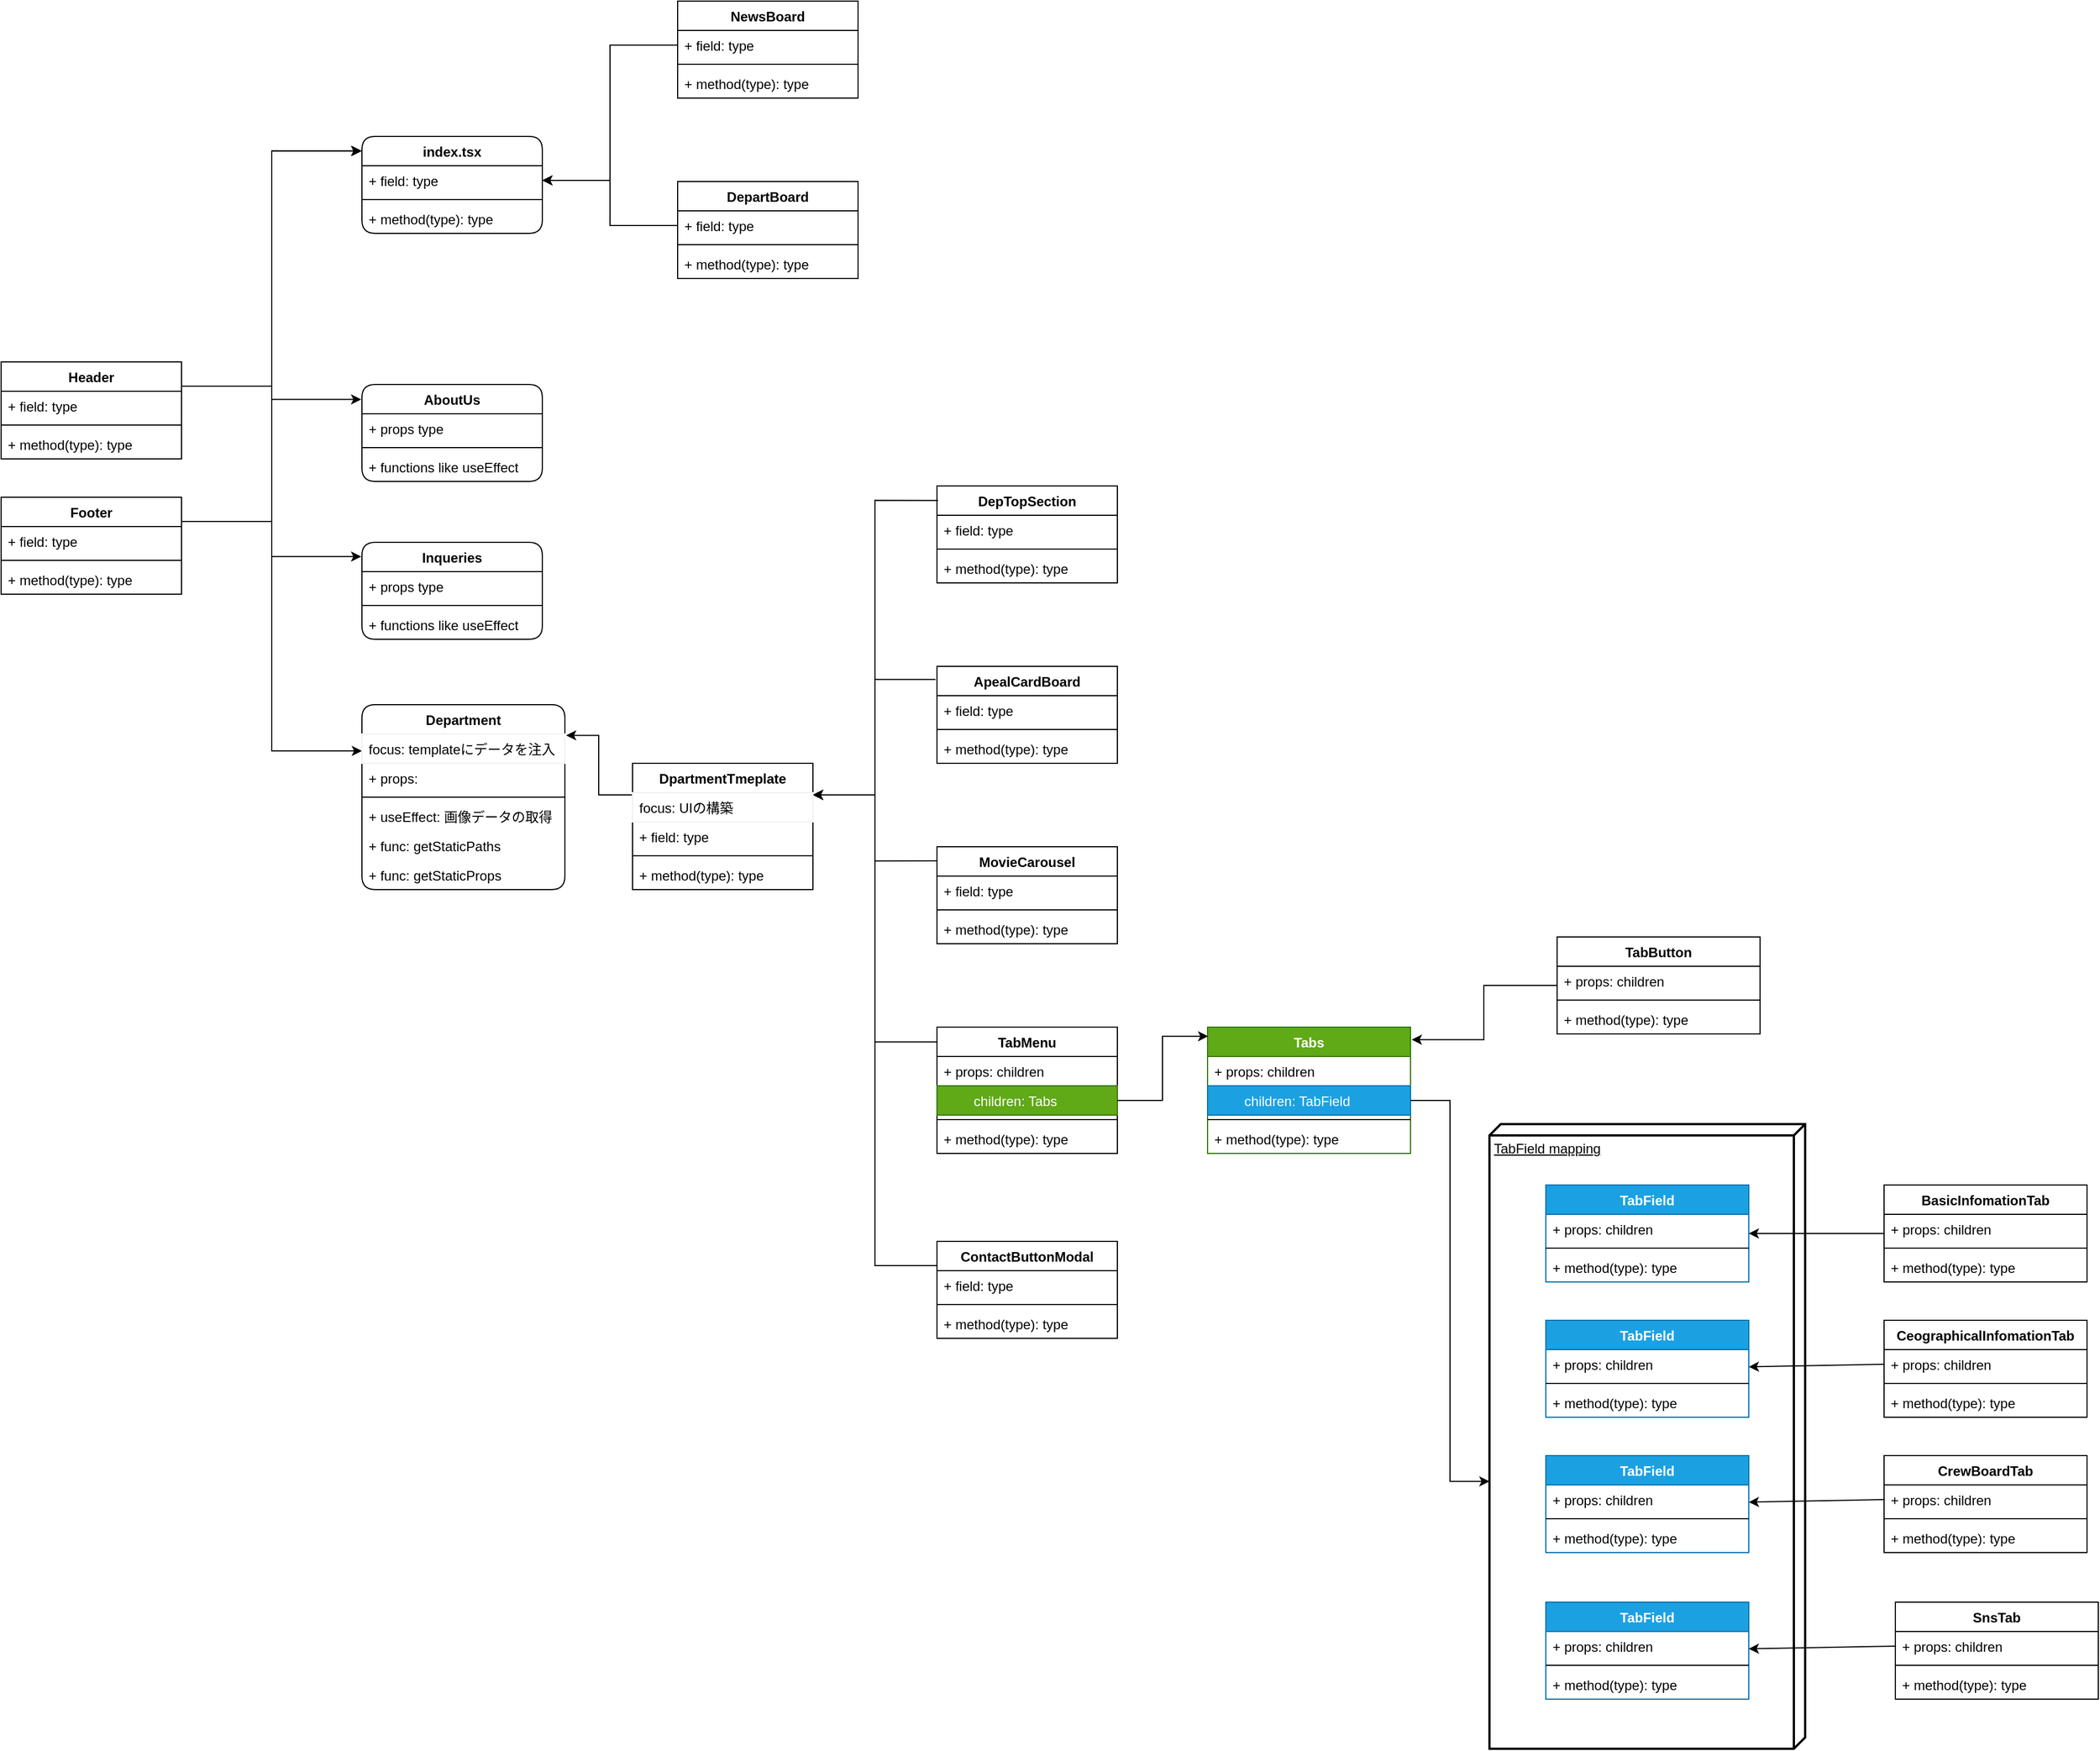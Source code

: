<mxfile>
    <diagram id="Zs4Of8AhpiKESvMm0YUD" name="Page-1">
        <mxGraphModel dx="1311" dy="409" grid="1" gridSize="10" guides="1" tooltips="1" connect="1" arrows="1" fold="1" page="1" pageScale="1" pageWidth="827" pageHeight="1169" math="0" shadow="0">
            <root>
                <mxCell id="0"/>
                <mxCell id="1" parent="0"/>
                <mxCell id="189" value="TabField mapping&lt;br&gt;" style="verticalAlign=top;align=left;spacingTop=8;spacingLeft=2;spacingRight=12;shape=cube;size=10;direction=south;fontStyle=4;html=1;rounded=0;shadow=0;sketch=0;strokeWidth=2;" parent="1" vertex="1">
                    <mxGeometry x="1080" y="1036" width="280" height="554" as="geometry"/>
                </mxCell>
                <mxCell id="5" value="index.tsx" style="swimlane;fontStyle=1;align=center;verticalAlign=top;childLayout=stackLayout;horizontal=1;startSize=26;horizontalStack=0;resizeParent=1;resizeParentMax=0;resizeLast=0;collapsible=1;marginBottom=0;swimlaneFillColor=none;sketch=0;glass=0;rounded=1;shadow=0;labelBackgroundColor=none;labelBorderColor=none;" parent="1" vertex="1">
                    <mxGeometry x="80" y="160" width="160" height="86" as="geometry"/>
                </mxCell>
                <mxCell id="6" value="+ field: type" style="text;strokeColor=none;fillColor=none;align=left;verticalAlign=top;spacingLeft=4;spacingRight=4;overflow=hidden;rotatable=0;points=[[0,0.5],[1,0.5]];portConstraint=eastwest;" parent="5" vertex="1">
                    <mxGeometry y="26" width="160" height="26" as="geometry"/>
                </mxCell>
                <mxCell id="7" value="" style="line;strokeWidth=1;fillColor=none;align=left;verticalAlign=middle;spacingTop=-1;spacingLeft=3;spacingRight=3;rotatable=0;labelPosition=right;points=[];portConstraint=eastwest;" parent="5" vertex="1">
                    <mxGeometry y="52" width="160" height="8" as="geometry"/>
                </mxCell>
                <mxCell id="8" value="+ method(type): type" style="text;strokeColor=none;fillColor=none;align=left;verticalAlign=top;spacingLeft=4;spacingRight=4;overflow=hidden;rotatable=0;points=[[0,0.5],[1,0.5]];portConstraint=eastwest;" parent="5" vertex="1">
                    <mxGeometry y="60" width="160" height="26" as="geometry"/>
                </mxCell>
                <mxCell id="10" value="DepartBoard&#10;" style="swimlane;fontStyle=1;align=center;verticalAlign=top;childLayout=stackLayout;horizontal=1;startSize=26;horizontalStack=0;resizeParent=1;resizeParentMax=0;resizeLast=0;collapsible=1;marginBottom=0;" parent="1" vertex="1">
                    <mxGeometry x="360" y="200" width="160" height="86" as="geometry"/>
                </mxCell>
                <mxCell id="11" value="+ field: type" style="text;strokeColor=none;fillColor=none;align=left;verticalAlign=top;spacingLeft=4;spacingRight=4;overflow=hidden;rotatable=0;points=[[0,0.5],[1,0.5]];portConstraint=eastwest;" parent="10" vertex="1">
                    <mxGeometry y="26" width="160" height="26" as="geometry"/>
                </mxCell>
                <mxCell id="12" value="" style="line;strokeWidth=1;fillColor=none;align=left;verticalAlign=middle;spacingTop=-1;spacingLeft=3;spacingRight=3;rotatable=0;labelPosition=right;points=[];portConstraint=eastwest;" parent="10" vertex="1">
                    <mxGeometry y="52" width="160" height="8" as="geometry"/>
                </mxCell>
                <mxCell id="13" value="+ method(type): type" style="text;strokeColor=none;fillColor=none;align=left;verticalAlign=top;spacingLeft=4;spacingRight=4;overflow=hidden;rotatable=0;points=[[0,0.5],[1,0.5]];portConstraint=eastwest;" parent="10" vertex="1">
                    <mxGeometry y="60" width="160" height="26" as="geometry"/>
                </mxCell>
                <mxCell id="16" value="NewsBoard&#10;" style="swimlane;fontStyle=1;align=center;verticalAlign=top;childLayout=stackLayout;horizontal=1;startSize=26;horizontalStack=0;resizeParent=1;resizeParentMax=0;resizeLast=0;collapsible=1;marginBottom=0;" parent="1" vertex="1">
                    <mxGeometry x="360" y="40" width="160" height="86" as="geometry"/>
                </mxCell>
                <mxCell id="17" value="+ field: type" style="text;strokeColor=none;fillColor=none;align=left;verticalAlign=top;spacingLeft=4;spacingRight=4;overflow=hidden;rotatable=0;points=[[0,0.5],[1,0.5]];portConstraint=eastwest;" parent="16" vertex="1">
                    <mxGeometry y="26" width="160" height="26" as="geometry"/>
                </mxCell>
                <mxCell id="18" value="" style="line;strokeWidth=1;fillColor=none;align=left;verticalAlign=middle;spacingTop=-1;spacingLeft=3;spacingRight=3;rotatable=0;labelPosition=right;points=[];portConstraint=eastwest;" parent="16" vertex="1">
                    <mxGeometry y="52" width="160" height="8" as="geometry"/>
                </mxCell>
                <mxCell id="19" value="+ method(type): type" style="text;strokeColor=none;fillColor=none;align=left;verticalAlign=top;spacingLeft=4;spacingRight=4;overflow=hidden;rotatable=0;points=[[0,0.5],[1,0.5]];portConstraint=eastwest;" parent="16" vertex="1">
                    <mxGeometry y="60" width="160" height="26" as="geometry"/>
                </mxCell>
                <mxCell id="223" style="edgeStyle=orthogonalEdgeStyle;rounded=0;orthogonalLoop=1;jettySize=auto;html=1;exitX=1;exitY=0.25;exitDx=0;exitDy=0;entryX=-0.004;entryY=0.15;entryDx=0;entryDy=0;entryPerimeter=0;" parent="1" source="21" target="5" edge="1">
                    <mxGeometry relative="1" as="geometry"/>
                </mxCell>
                <mxCell id="225" style="edgeStyle=orthogonalEdgeStyle;rounded=0;orthogonalLoop=1;jettySize=auto;html=1;exitX=1;exitY=0.25;exitDx=0;exitDy=0;entryX=-0.004;entryY=0.154;entryDx=0;entryDy=0;entryPerimeter=0;" parent="1" source="21" target="31" edge="1">
                    <mxGeometry relative="1" as="geometry"/>
                </mxCell>
                <mxCell id="21" value="Header&#10;" style="swimlane;fontStyle=1;align=center;verticalAlign=top;childLayout=stackLayout;horizontal=1;startSize=26;horizontalStack=0;resizeParent=1;resizeParentMax=0;resizeLast=0;collapsible=1;marginBottom=0;" parent="1" vertex="1">
                    <mxGeometry x="-240" y="360" width="160" height="86" as="geometry"/>
                </mxCell>
                <mxCell id="22" value="+ field: type" style="text;strokeColor=none;fillColor=none;align=left;verticalAlign=top;spacingLeft=4;spacingRight=4;overflow=hidden;rotatable=0;points=[[0,0.5],[1,0.5]];portConstraint=eastwest;" parent="21" vertex="1">
                    <mxGeometry y="26" width="160" height="26" as="geometry"/>
                </mxCell>
                <mxCell id="23" value="" style="line;strokeWidth=1;fillColor=none;align=left;verticalAlign=middle;spacingTop=-1;spacingLeft=3;spacingRight=3;rotatable=0;labelPosition=right;points=[];portConstraint=eastwest;" parent="21" vertex="1">
                    <mxGeometry y="52" width="160" height="8" as="geometry"/>
                </mxCell>
                <mxCell id="24" value="+ method(type): type" style="text;strokeColor=none;fillColor=none;align=left;verticalAlign=top;spacingLeft=4;spacingRight=4;overflow=hidden;rotatable=0;points=[[0,0.5],[1,0.5]];portConstraint=eastwest;" parent="21" vertex="1">
                    <mxGeometry y="60" width="160" height="26" as="geometry"/>
                </mxCell>
                <mxCell id="224" style="edgeStyle=orthogonalEdgeStyle;rounded=0;orthogonalLoop=1;jettySize=auto;html=1;exitX=1;exitY=0.25;exitDx=0;exitDy=0;entryX=0;entryY=0.15;entryDx=0;entryDy=0;entryPerimeter=0;" parent="1" source="26" target="5" edge="1">
                    <mxGeometry relative="1" as="geometry"/>
                </mxCell>
                <mxCell id="226" style="edgeStyle=orthogonalEdgeStyle;rounded=0;orthogonalLoop=1;jettySize=auto;html=1;exitX=1;exitY=0.25;exitDx=0;exitDy=0;entryX=-0.004;entryY=0.147;entryDx=0;entryDy=0;entryPerimeter=0;" parent="1" source="26" target="35" edge="1">
                    <mxGeometry relative="1" as="geometry"/>
                </mxCell>
                <mxCell id="227" style="edgeStyle=orthogonalEdgeStyle;rounded=0;orthogonalLoop=1;jettySize=auto;html=1;exitX=1;exitY=0.25;exitDx=0;exitDy=0;entryX=0;entryY=0.25;entryDx=0;entryDy=0;" parent="1" source="26" target="68" edge="1">
                    <mxGeometry relative="1" as="geometry"/>
                </mxCell>
                <mxCell id="26" value="Footer&#10;" style="swimlane;fontStyle=1;align=center;verticalAlign=top;childLayout=stackLayout;horizontal=1;startSize=26;horizontalStack=0;resizeParent=1;resizeParentMax=0;resizeLast=0;collapsible=1;marginBottom=0;" parent="1" vertex="1">
                    <mxGeometry x="-240" y="480" width="160" height="86" as="geometry"/>
                </mxCell>
                <mxCell id="27" value="+ field: type" style="text;strokeColor=none;fillColor=none;align=left;verticalAlign=top;spacingLeft=4;spacingRight=4;overflow=hidden;rotatable=0;points=[[0,0.5],[1,0.5]];portConstraint=eastwest;" parent="26" vertex="1">
                    <mxGeometry y="26" width="160" height="26" as="geometry"/>
                </mxCell>
                <mxCell id="28" value="" style="line;strokeWidth=1;fillColor=none;align=left;verticalAlign=middle;spacingTop=-1;spacingLeft=3;spacingRight=3;rotatable=0;labelPosition=right;points=[];portConstraint=eastwest;" parent="26" vertex="1">
                    <mxGeometry y="52" width="160" height="8" as="geometry"/>
                </mxCell>
                <mxCell id="29" value="+ method(type): type" style="text;strokeColor=none;fillColor=none;align=left;verticalAlign=top;spacingLeft=4;spacingRight=4;overflow=hidden;rotatable=0;points=[[0,0.5],[1,0.5]];portConstraint=eastwest;" parent="26" vertex="1">
                    <mxGeometry y="60" width="160" height="26" as="geometry"/>
                </mxCell>
                <mxCell id="31" value="AboutUs" style="swimlane;fontStyle=1;align=center;verticalAlign=top;childLayout=stackLayout;horizontal=1;startSize=26;horizontalStack=0;resizeParent=1;resizeParentMax=0;resizeLast=0;collapsible=1;marginBottom=0;rounded=1;shadow=0;" parent="1" vertex="1">
                    <mxGeometry x="80" y="380" width="160" height="86" as="geometry"/>
                </mxCell>
                <mxCell id="32" value="+ props type" style="text;strokeColor=none;fillColor=none;align=left;verticalAlign=top;spacingLeft=4;spacingRight=4;overflow=hidden;rotatable=0;points=[[0,0.5],[1,0.5]];portConstraint=eastwest;shadow=0;" parent="31" vertex="1">
                    <mxGeometry y="26" width="160" height="26" as="geometry"/>
                </mxCell>
                <mxCell id="33" value="" style="line;strokeWidth=1;fillColor=none;align=left;verticalAlign=middle;spacingTop=-1;spacingLeft=3;spacingRight=3;rotatable=0;labelPosition=right;points=[];portConstraint=eastwest;shadow=0;" parent="31" vertex="1">
                    <mxGeometry y="52" width="160" height="8" as="geometry"/>
                </mxCell>
                <mxCell id="34" value="+ functions like useEffect&#10;" style="text;strokeColor=none;fillColor=none;align=left;verticalAlign=top;spacingLeft=4;spacingRight=4;overflow=hidden;rotatable=0;points=[[0,0.5],[1,0.5]];portConstraint=eastwest;shadow=0;" parent="31" vertex="1">
                    <mxGeometry y="60" width="160" height="26" as="geometry"/>
                </mxCell>
                <mxCell id="35" value="Inqueries&#10;" style="swimlane;fontStyle=1;align=center;verticalAlign=top;childLayout=stackLayout;horizontal=1;startSize=26;horizontalStack=0;resizeParent=1;resizeParentMax=0;resizeLast=0;collapsible=1;marginBottom=0;rounded=1;shadow=0;" parent="1" vertex="1">
                    <mxGeometry x="80" y="520" width="160" height="86" as="geometry"/>
                </mxCell>
                <mxCell id="36" value="+ props type" style="text;strokeColor=none;fillColor=none;align=left;verticalAlign=top;spacingLeft=4;spacingRight=4;overflow=hidden;rotatable=0;points=[[0,0.5],[1,0.5]];portConstraint=eastwest;shadow=0;" parent="35" vertex="1">
                    <mxGeometry y="26" width="160" height="26" as="geometry"/>
                </mxCell>
                <mxCell id="37" value="" style="line;strokeWidth=1;fillColor=none;align=left;verticalAlign=middle;spacingTop=-1;spacingLeft=3;spacingRight=3;rotatable=0;labelPosition=right;points=[];portConstraint=eastwest;shadow=0;" parent="35" vertex="1">
                    <mxGeometry y="52" width="160" height="8" as="geometry"/>
                </mxCell>
                <mxCell id="38" value="+ functions like useEffect&#10;" style="text;strokeColor=none;fillColor=none;align=left;verticalAlign=top;spacingLeft=4;spacingRight=4;overflow=hidden;rotatable=0;points=[[0,0.5],[1,0.5]];portConstraint=eastwest;shadow=0;" parent="35" vertex="1">
                    <mxGeometry y="60" width="160" height="26" as="geometry"/>
                </mxCell>
                <mxCell id="68" value="Department" style="swimlane;fontStyle=1;align=center;verticalAlign=top;childLayout=stackLayout;horizontal=1;startSize=26;horizontalStack=0;resizeParent=1;resizeParentMax=0;resizeLast=0;collapsible=1;marginBottom=0;rounded=1;shadow=0;" parent="1" vertex="1">
                    <mxGeometry x="80" y="664" width="180" height="164" as="geometry"/>
                </mxCell>
                <mxCell id="69" value="focus: templateにデータを注入" style="text;fillColor=none;align=left;verticalAlign=top;spacingLeft=4;spacingRight=4;overflow=hidden;rotatable=0;points=[[0,0.5],[1,0.5]];portConstraint=eastwest;shadow=0;strokeColor=#f0f0f0;" parent="68" vertex="1">
                    <mxGeometry y="26" width="180" height="26" as="geometry"/>
                </mxCell>
                <mxCell id="254" value="+ props: " style="text;strokeColor=none;fillColor=none;align=left;verticalAlign=top;spacingLeft=4;spacingRight=4;overflow=hidden;rotatable=0;points=[[0,0.5],[1,0.5]];portConstraint=eastwest;shadow=0;" vertex="1" parent="68">
                    <mxGeometry y="52" width="180" height="26" as="geometry"/>
                </mxCell>
                <mxCell id="70" value="" style="line;strokeWidth=1;fillColor=none;align=left;verticalAlign=middle;spacingTop=-1;spacingLeft=3;spacingRight=3;rotatable=0;labelPosition=right;points=[];portConstraint=eastwest;shadow=0;" parent="68" vertex="1">
                    <mxGeometry y="78" width="180" height="8" as="geometry"/>
                </mxCell>
                <mxCell id="71" value="+ useEffect: 画像データの取得" style="text;strokeColor=none;fillColor=none;align=left;verticalAlign=top;spacingLeft=4;spacingRight=4;overflow=hidden;rotatable=0;points=[[0,0.5],[1,0.5]];portConstraint=eastwest;shadow=0;" parent="68" vertex="1">
                    <mxGeometry y="86" width="180" height="26" as="geometry"/>
                </mxCell>
                <mxCell id="251" value="+ func: getStaticPaths " style="text;strokeColor=none;fillColor=none;align=left;verticalAlign=top;spacingLeft=4;spacingRight=4;overflow=hidden;rotatable=0;points=[[0,0.5],[1,0.5]];portConstraint=eastwest;shadow=0;" vertex="1" parent="68">
                    <mxGeometry y="112" width="180" height="26" as="geometry"/>
                </mxCell>
                <mxCell id="240" value="+ func: getStaticProps" style="text;strokeColor=none;fillColor=none;align=left;verticalAlign=top;spacingLeft=4;spacingRight=4;overflow=hidden;rotatable=0;points=[[0,0.5],[1,0.5]];portConstraint=eastwest;shadow=0;" parent="68" vertex="1">
                    <mxGeometry y="138" width="180" height="26" as="geometry"/>
                </mxCell>
                <mxCell id="91" value="DepTopSection&#10;" style="swimlane;fontStyle=1;align=center;verticalAlign=top;childLayout=stackLayout;horizontal=1;startSize=26;horizontalStack=0;resizeParent=1;resizeParentMax=0;resizeLast=0;collapsible=1;marginBottom=0;" parent="1" vertex="1">
                    <mxGeometry x="590" y="470" width="160" height="86" as="geometry"/>
                </mxCell>
                <mxCell id="92" value="+ field: type" style="text;strokeColor=none;fillColor=none;align=left;verticalAlign=top;spacingLeft=4;spacingRight=4;overflow=hidden;rotatable=0;points=[[0,0.5],[1,0.5]];portConstraint=eastwest;" parent="91" vertex="1">
                    <mxGeometry y="26" width="160" height="26" as="geometry"/>
                </mxCell>
                <mxCell id="93" value="" style="line;strokeWidth=1;fillColor=none;align=left;verticalAlign=middle;spacingTop=-1;spacingLeft=3;spacingRight=3;rotatable=0;labelPosition=right;points=[];portConstraint=eastwest;" parent="91" vertex="1">
                    <mxGeometry y="52" width="160" height="8" as="geometry"/>
                </mxCell>
                <mxCell id="94" value="+ method(type): type" style="text;strokeColor=none;fillColor=none;align=left;verticalAlign=top;spacingLeft=4;spacingRight=4;overflow=hidden;rotatable=0;points=[[0,0.5],[1,0.5]];portConstraint=eastwest;" parent="91" vertex="1">
                    <mxGeometry y="60" width="160" height="26" as="geometry"/>
                </mxCell>
                <mxCell id="96" value="ApealCardBoard" style="swimlane;fontStyle=1;align=center;verticalAlign=top;childLayout=stackLayout;horizontal=1;startSize=26;horizontalStack=0;resizeParent=1;resizeParentMax=0;resizeLast=0;collapsible=1;marginBottom=0;" parent="1" vertex="1">
                    <mxGeometry x="590" y="630" width="160" height="86" as="geometry"/>
                </mxCell>
                <mxCell id="97" value="+ field: type" style="text;strokeColor=none;fillColor=none;align=left;verticalAlign=top;spacingLeft=4;spacingRight=4;overflow=hidden;rotatable=0;points=[[0,0.5],[1,0.5]];portConstraint=eastwest;" parent="96" vertex="1">
                    <mxGeometry y="26" width="160" height="26" as="geometry"/>
                </mxCell>
                <mxCell id="98" value="" style="line;strokeWidth=1;fillColor=none;align=left;verticalAlign=middle;spacingTop=-1;spacingLeft=3;spacingRight=3;rotatable=0;labelPosition=right;points=[];portConstraint=eastwest;" parent="96" vertex="1">
                    <mxGeometry y="52" width="160" height="8" as="geometry"/>
                </mxCell>
                <mxCell id="99" value="+ method(type): type" style="text;strokeColor=none;fillColor=none;align=left;verticalAlign=top;spacingLeft=4;spacingRight=4;overflow=hidden;rotatable=0;points=[[0,0.5],[1,0.5]];portConstraint=eastwest;" parent="96" vertex="1">
                    <mxGeometry y="60" width="160" height="26" as="geometry"/>
                </mxCell>
                <mxCell id="101" value="MovieCarousel&#10;" style="swimlane;fontStyle=1;align=center;verticalAlign=top;childLayout=stackLayout;horizontal=1;startSize=26;horizontalStack=0;resizeParent=1;resizeParentMax=0;resizeLast=0;collapsible=1;marginBottom=0;" parent="1" vertex="1">
                    <mxGeometry x="590" y="790" width="160" height="86" as="geometry"/>
                </mxCell>
                <mxCell id="102" value="+ field: type" style="text;strokeColor=none;fillColor=none;align=left;verticalAlign=top;spacingLeft=4;spacingRight=4;overflow=hidden;rotatable=0;points=[[0,0.5],[1,0.5]];portConstraint=eastwest;" parent="101" vertex="1">
                    <mxGeometry y="26" width="160" height="26" as="geometry"/>
                </mxCell>
                <mxCell id="103" value="" style="line;strokeWidth=1;fillColor=none;align=left;verticalAlign=middle;spacingTop=-1;spacingLeft=3;spacingRight=3;rotatable=0;labelPosition=right;points=[];portConstraint=eastwest;" parent="101" vertex="1">
                    <mxGeometry y="52" width="160" height="8" as="geometry"/>
                </mxCell>
                <mxCell id="104" value="+ method(type): type" style="text;strokeColor=none;fillColor=none;align=left;verticalAlign=top;spacingLeft=4;spacingRight=4;overflow=hidden;rotatable=0;points=[[0,0.5],[1,0.5]];portConstraint=eastwest;" parent="101" vertex="1">
                    <mxGeometry y="60" width="160" height="26" as="geometry"/>
                </mxCell>
                <mxCell id="106" value="TabMenu&#10;" style="swimlane;fontStyle=1;align=center;verticalAlign=top;childLayout=stackLayout;horizontal=1;startSize=26;horizontalStack=0;resizeParent=1;resizeParentMax=0;resizeLast=0;collapsible=1;marginBottom=0;" parent="1" vertex="1">
                    <mxGeometry x="590" y="950" width="160" height="112" as="geometry"/>
                </mxCell>
                <mxCell id="107" value="+ props: children&#10;    &#10;" style="text;strokeColor=none;fillColor=none;align=left;verticalAlign=top;spacingLeft=4;spacingRight=4;overflow=hidden;rotatable=0;points=[[0,0.5],[1,0.5]];portConstraint=eastwest;" parent="106" vertex="1">
                    <mxGeometry y="26" width="160" height="26" as="geometry"/>
                </mxCell>
                <mxCell id="160" value="        children: Tabs" style="text;strokeColor=#2D7600;fillColor=#60a917;align=left;verticalAlign=top;spacingLeft=4;spacingRight=4;overflow=hidden;rotatable=0;points=[[0,0.5],[1,0.5]];portConstraint=eastwest;fontColor=#ffffff;" parent="106" vertex="1">
                    <mxGeometry y="52" width="160" height="26" as="geometry"/>
                </mxCell>
                <mxCell id="108" value="" style="line;strokeWidth=1;fillColor=none;align=left;verticalAlign=middle;spacingTop=-1;spacingLeft=3;spacingRight=3;rotatable=0;labelPosition=right;points=[];portConstraint=eastwest;" parent="106" vertex="1">
                    <mxGeometry y="78" width="160" height="8" as="geometry"/>
                </mxCell>
                <mxCell id="109" value="+ method(type): type" style="text;strokeColor=none;fillColor=none;align=left;verticalAlign=top;spacingLeft=4;spacingRight=4;overflow=hidden;rotatable=0;points=[[0,0.5],[1,0.5]];portConstraint=eastwest;" parent="106" vertex="1">
                    <mxGeometry y="86" width="160" height="26" as="geometry"/>
                </mxCell>
                <mxCell id="170" value="" style="edgeStyle=orthogonalEdgeStyle;rounded=0;orthogonalLoop=1;jettySize=auto;html=1;entryX=1.006;entryY=0.099;entryDx=0;entryDy=0;entryPerimeter=0;" parent="1" source="165" target="137" edge="1">
                    <mxGeometry relative="1" as="geometry"/>
                </mxCell>
                <mxCell id="137" value="Tabs" style="swimlane;fontStyle=1;align=center;verticalAlign=top;childLayout=stackLayout;horizontal=1;startSize=26;horizontalStack=0;resizeParent=1;resizeParentMax=0;resizeLast=0;collapsible=1;marginBottom=0;fillColor=#60a917;strokeColor=#2D7600;fontColor=#ffffff;" parent="1" vertex="1">
                    <mxGeometry x="830" y="950" width="180" height="112" as="geometry"/>
                </mxCell>
                <mxCell id="138" value="+ props: children&#10;    &#10;" style="text;align=left;verticalAlign=top;spacingLeft=4;spacingRight=4;overflow=hidden;rotatable=0;points=[[0,0.5],[1,0.5]];portConstraint=eastwest;" parent="137" vertex="1">
                    <mxGeometry y="26" width="180" height="26" as="geometry"/>
                </mxCell>
                <mxCell id="155" value="        children: TabField" style="text;strokeColor=#006EAF;fillColor=#1ba1e2;align=left;verticalAlign=top;spacingLeft=4;spacingRight=4;overflow=hidden;rotatable=0;points=[[0,0.5],[1,0.5]];portConstraint=eastwest;fontColor=#ffffff;" parent="137" vertex="1">
                    <mxGeometry y="52" width="180" height="26" as="geometry"/>
                </mxCell>
                <mxCell id="139" value="" style="line;strokeWidth=1;fillColor=none;align=left;verticalAlign=middle;spacingTop=-1;spacingLeft=3;spacingRight=3;rotatable=0;labelPosition=right;points=[];portConstraint=eastwest;" parent="137" vertex="1">
                    <mxGeometry y="78" width="180" height="8" as="geometry"/>
                </mxCell>
                <mxCell id="140" value="+ method(type): type" style="text;strokeColor=none;fillColor=none;align=left;verticalAlign=top;spacingLeft=4;spacingRight=4;overflow=hidden;rotatable=0;points=[[0,0.5],[1,0.5]];portConstraint=eastwest;" parent="137" vertex="1">
                    <mxGeometry y="86" width="180" height="26" as="geometry"/>
                </mxCell>
                <mxCell id="165" value="TabButton" style="swimlane;fontStyle=1;align=center;verticalAlign=top;childLayout=stackLayout;horizontal=1;startSize=26;horizontalStack=0;resizeParent=1;resizeParentMax=0;resizeLast=0;collapsible=1;marginBottom=0;" parent="1" vertex="1">
                    <mxGeometry x="1140" y="870" width="180" height="86" as="geometry"/>
                </mxCell>
                <mxCell id="166" value="+ props: children&#10;    &#10;" style="text;strokeColor=none;fillColor=none;align=left;verticalAlign=top;spacingLeft=4;spacingRight=4;overflow=hidden;rotatable=0;points=[[0,0.5],[1,0.5]];portConstraint=eastwest;" parent="165" vertex="1">
                    <mxGeometry y="26" width="180" height="26" as="geometry"/>
                </mxCell>
                <mxCell id="168" value="" style="line;strokeWidth=1;fillColor=none;align=left;verticalAlign=middle;spacingTop=-1;spacingLeft=3;spacingRight=3;rotatable=0;labelPosition=right;points=[];portConstraint=eastwest;" parent="165" vertex="1">
                    <mxGeometry y="52" width="180" height="8" as="geometry"/>
                </mxCell>
                <mxCell id="169" value="+ method(type): type" style="text;strokeColor=none;fillColor=none;align=left;verticalAlign=top;spacingLeft=4;spacingRight=4;overflow=hidden;rotatable=0;points=[[0,0.5],[1,0.5]];portConstraint=eastwest;" parent="165" vertex="1">
                    <mxGeometry y="60" width="180" height="26" as="geometry"/>
                </mxCell>
                <mxCell id="198" value="" style="edgeStyle=orthogonalEdgeStyle;rounded=0;orthogonalLoop=1;jettySize=auto;html=1;" parent="1" source="194" target="172" edge="1">
                    <mxGeometry relative="1" as="geometry"/>
                </mxCell>
                <mxCell id="172" value="TabField" style="swimlane;fontStyle=1;align=center;verticalAlign=top;childLayout=stackLayout;horizontal=1;startSize=26;horizontalStack=0;resizeParent=1;resizeParentMax=0;resizeLast=0;collapsible=1;marginBottom=0;fillColor=#1ba1e2;strokeColor=#006EAF;fontColor=#ffffff;" parent="1" vertex="1">
                    <mxGeometry x="1130" y="1090" width="180" height="86" as="geometry"/>
                </mxCell>
                <mxCell id="173" value="+ props: children&#10;    &#10;" style="text;strokeColor=none;fillColor=none;align=left;verticalAlign=top;spacingLeft=4;spacingRight=4;overflow=hidden;rotatable=0;points=[[0,0.5],[1,0.5]];portConstraint=eastwest;" parent="172" vertex="1">
                    <mxGeometry y="26" width="180" height="26" as="geometry"/>
                </mxCell>
                <mxCell id="174" value="" style="line;strokeWidth=1;fillColor=none;align=left;verticalAlign=middle;spacingTop=-1;spacingLeft=3;spacingRight=3;rotatable=0;labelPosition=right;points=[];portConstraint=eastwest;" parent="172" vertex="1">
                    <mxGeometry y="52" width="180" height="8" as="geometry"/>
                </mxCell>
                <mxCell id="175" value="+ method(type): type" style="text;strokeColor=none;fillColor=none;align=left;verticalAlign=top;spacingLeft=4;spacingRight=4;overflow=hidden;rotatable=0;points=[[0,0.5],[1,0.5]];portConstraint=eastwest;" parent="172" vertex="1">
                    <mxGeometry y="60" width="180" height="26" as="geometry"/>
                </mxCell>
                <mxCell id="133" style="edgeStyle=orthogonalEdgeStyle;rounded=0;orthogonalLoop=1;jettySize=auto;html=1;exitX=0.006;exitY=0.149;exitDx=0;exitDy=0;entryX=1;entryY=0.25;entryDx=0;entryDy=0;exitPerimeter=0;" parent="1" source="91" target="245" edge="1">
                    <mxGeometry relative="1" as="geometry"/>
                </mxCell>
                <mxCell id="134" style="edgeStyle=orthogonalEdgeStyle;rounded=0;orthogonalLoop=1;jettySize=auto;html=1;exitX=-0.008;exitY=0.135;exitDx=0;exitDy=0;entryX=1;entryY=0.25;entryDx=0;entryDy=0;exitPerimeter=0;" parent="1" source="96" target="245" edge="1">
                    <mxGeometry relative="1" as="geometry"/>
                </mxCell>
                <mxCell id="136" style="edgeStyle=orthogonalEdgeStyle;rounded=0;orthogonalLoop=1;jettySize=auto;html=1;exitX=0.003;exitY=0.117;exitDx=0;exitDy=0;entryX=1;entryY=0.25;entryDx=0;entryDy=0;exitPerimeter=0;" parent="1" source="106" target="245" edge="1">
                    <mxGeometry relative="1" as="geometry"/>
                </mxCell>
                <mxCell id="135" style="edgeStyle=orthogonalEdgeStyle;rounded=0;orthogonalLoop=1;jettySize=auto;html=1;exitX=0.003;exitY=0.146;exitDx=0;exitDy=0;entryX=1;entryY=0.25;entryDx=0;entryDy=0;exitPerimeter=0;" parent="1" source="101" target="245" edge="1">
                    <mxGeometry relative="1" as="geometry"/>
                </mxCell>
                <mxCell id="132" style="edgeStyle=orthogonalEdgeStyle;rounded=0;orthogonalLoop=1;jettySize=auto;html=1;entryX=1;entryY=0.5;entryDx=0;entryDy=0;" parent="1" source="11" target="6" edge="1">
                    <mxGeometry relative="1" as="geometry"/>
                </mxCell>
                <mxCell id="131" style="edgeStyle=orthogonalEdgeStyle;rounded=0;orthogonalLoop=1;jettySize=auto;html=1;exitX=0;exitY=0.5;exitDx=0;exitDy=0;entryX=1;entryY=0.5;entryDx=0;entryDy=0;" parent="1" source="17" target="6" edge="1">
                    <mxGeometry relative="1" as="geometry"/>
                </mxCell>
                <mxCell id="177" value="TabField" style="swimlane;fontStyle=1;align=center;verticalAlign=top;childLayout=stackLayout;horizontal=1;startSize=26;horizontalStack=0;resizeParent=1;resizeParentMax=0;resizeLast=0;collapsible=1;marginBottom=0;fillColor=#1ba1e2;strokeColor=#006EAF;fontColor=#ffffff;" parent="1" vertex="1">
                    <mxGeometry x="1130" y="1210" width="180" height="86" as="geometry"/>
                </mxCell>
                <mxCell id="178" value="+ props: children&#10;    &#10;" style="text;strokeColor=none;fillColor=none;align=left;verticalAlign=top;spacingLeft=4;spacingRight=4;overflow=hidden;rotatable=0;points=[[0,0.5],[1,0.5]];portConstraint=eastwest;" parent="177" vertex="1">
                    <mxGeometry y="26" width="180" height="26" as="geometry"/>
                </mxCell>
                <mxCell id="179" value="" style="line;strokeWidth=1;fillColor=none;align=left;verticalAlign=middle;spacingTop=-1;spacingLeft=3;spacingRight=3;rotatable=0;labelPosition=right;points=[];portConstraint=eastwest;" parent="177" vertex="1">
                    <mxGeometry y="52" width="180" height="8" as="geometry"/>
                </mxCell>
                <mxCell id="180" value="+ method(type): type" style="text;strokeColor=none;fillColor=none;align=left;verticalAlign=top;spacingLeft=4;spacingRight=4;overflow=hidden;rotatable=0;points=[[0,0.5],[1,0.5]];portConstraint=eastwest;" parent="177" vertex="1">
                    <mxGeometry y="60" width="180" height="26" as="geometry"/>
                </mxCell>
                <mxCell id="181" value="TabField" style="swimlane;fontStyle=1;align=center;verticalAlign=top;childLayout=stackLayout;horizontal=1;startSize=26;horizontalStack=0;resizeParent=1;resizeParentMax=0;resizeLast=0;collapsible=1;marginBottom=0;fillColor=#1ba1e2;strokeColor=#006EAF;fontColor=#ffffff;" parent="1" vertex="1">
                    <mxGeometry x="1130" y="1330" width="180" height="86" as="geometry"/>
                </mxCell>
                <mxCell id="182" value="+ props: children&#10;    &#10;" style="text;strokeColor=none;fillColor=none;align=left;verticalAlign=top;spacingLeft=4;spacingRight=4;overflow=hidden;rotatable=0;points=[[0,0.5],[1,0.5]];portConstraint=eastwest;" parent="181" vertex="1">
                    <mxGeometry y="26" width="180" height="26" as="geometry"/>
                </mxCell>
                <mxCell id="183" value="" style="line;strokeWidth=1;fillColor=none;align=left;verticalAlign=middle;spacingTop=-1;spacingLeft=3;spacingRight=3;rotatable=0;labelPosition=right;points=[];portConstraint=eastwest;" parent="181" vertex="1">
                    <mxGeometry y="52" width="180" height="8" as="geometry"/>
                </mxCell>
                <mxCell id="184" value="+ method(type): type" style="text;strokeColor=none;fillColor=none;align=left;verticalAlign=top;spacingLeft=4;spacingRight=4;overflow=hidden;rotatable=0;points=[[0,0.5],[1,0.5]];portConstraint=eastwest;" parent="181" vertex="1">
                    <mxGeometry y="60" width="180" height="26" as="geometry"/>
                </mxCell>
                <mxCell id="185" value="TabField" style="swimlane;fontStyle=1;align=center;verticalAlign=top;childLayout=stackLayout;horizontal=1;startSize=26;horizontalStack=0;resizeParent=1;resizeParentMax=0;resizeLast=0;collapsible=1;marginBottom=0;fillColor=#1ba1e2;strokeColor=#006EAF;fontColor=#ffffff;" parent="1" vertex="1">
                    <mxGeometry x="1130" y="1460" width="180" height="86" as="geometry"/>
                </mxCell>
                <mxCell id="186" value="+ props: children&#10;    &#10;" style="text;strokeColor=none;fillColor=none;align=left;verticalAlign=top;spacingLeft=4;spacingRight=4;overflow=hidden;rotatable=0;points=[[0,0.5],[1,0.5]];portConstraint=eastwest;" parent="185" vertex="1">
                    <mxGeometry y="26" width="180" height="26" as="geometry"/>
                </mxCell>
                <mxCell id="187" value="" style="line;strokeWidth=1;fillColor=none;align=left;verticalAlign=middle;spacingTop=-1;spacingLeft=3;spacingRight=3;rotatable=0;labelPosition=right;points=[];portConstraint=eastwest;" parent="185" vertex="1">
                    <mxGeometry y="52" width="180" height="8" as="geometry"/>
                </mxCell>
                <mxCell id="188" value="+ method(type): type" style="text;strokeColor=none;fillColor=none;align=left;verticalAlign=top;spacingLeft=4;spacingRight=4;overflow=hidden;rotatable=0;points=[[0,0.5],[1,0.5]];portConstraint=eastwest;" parent="185" vertex="1">
                    <mxGeometry y="60" width="180" height="26" as="geometry"/>
                </mxCell>
                <mxCell id="191" style="edgeStyle=orthogonalEdgeStyle;rounded=0;orthogonalLoop=1;jettySize=auto;html=1;exitX=1;exitY=0.5;exitDx=0;exitDy=0;entryX=0.572;entryY=1;entryDx=0;entryDy=0;entryPerimeter=0;" parent="1" source="155" target="189" edge="1">
                    <mxGeometry relative="1" as="geometry"/>
                </mxCell>
                <mxCell id="194" value="BasicInfomationTab" style="swimlane;fontStyle=1;align=center;verticalAlign=top;childLayout=stackLayout;horizontal=1;startSize=26;horizontalStack=0;resizeParent=1;resizeParentMax=0;resizeLast=0;collapsible=1;marginBottom=0;" parent="1" vertex="1">
                    <mxGeometry x="1430" y="1090" width="180" height="86" as="geometry"/>
                </mxCell>
                <mxCell id="195" value="+ props: children&#10;    &#10;" style="text;strokeColor=none;fillColor=none;align=left;verticalAlign=top;spacingLeft=4;spacingRight=4;overflow=hidden;rotatable=0;points=[[0,0.5],[1,0.5]];portConstraint=eastwest;" parent="194" vertex="1">
                    <mxGeometry y="26" width="180" height="26" as="geometry"/>
                </mxCell>
                <mxCell id="196" value="" style="line;strokeWidth=1;fillColor=none;align=left;verticalAlign=middle;spacingTop=-1;spacingLeft=3;spacingRight=3;rotatable=0;labelPosition=right;points=[];portConstraint=eastwest;" parent="194" vertex="1">
                    <mxGeometry y="52" width="180" height="8" as="geometry"/>
                </mxCell>
                <mxCell id="197" value="+ method(type): type" style="text;strokeColor=none;fillColor=none;align=left;verticalAlign=top;spacingLeft=4;spacingRight=4;overflow=hidden;rotatable=0;points=[[0,0.5],[1,0.5]];portConstraint=eastwest;" parent="194" vertex="1">
                    <mxGeometry y="60" width="180" height="26" as="geometry"/>
                </mxCell>
                <mxCell id="199" value="CeographicalInfomationTab" style="swimlane;fontStyle=1;align=center;verticalAlign=top;childLayout=stackLayout;horizontal=1;startSize=26;horizontalStack=0;resizeParent=1;resizeParentMax=0;resizeLast=0;collapsible=1;marginBottom=0;" parent="1" vertex="1">
                    <mxGeometry x="1430" y="1210" width="180" height="86" as="geometry"/>
                </mxCell>
                <mxCell id="200" value="+ props: children&#10;    &#10;" style="text;strokeColor=none;fillColor=none;align=left;verticalAlign=top;spacingLeft=4;spacingRight=4;overflow=hidden;rotatable=0;points=[[0,0.5],[1,0.5]];portConstraint=eastwest;" parent="199" vertex="1">
                    <mxGeometry y="26" width="180" height="26" as="geometry"/>
                </mxCell>
                <mxCell id="201" value="" style="line;strokeWidth=1;fillColor=none;align=left;verticalAlign=middle;spacingTop=-1;spacingLeft=3;spacingRight=3;rotatable=0;labelPosition=right;points=[];portConstraint=eastwest;" parent="199" vertex="1">
                    <mxGeometry y="52" width="180" height="8" as="geometry"/>
                </mxCell>
                <mxCell id="202" value="+ method(type): type" style="text;strokeColor=none;fillColor=none;align=left;verticalAlign=top;spacingLeft=4;spacingRight=4;overflow=hidden;rotatable=0;points=[[0,0.5],[1,0.5]];portConstraint=eastwest;" parent="199" vertex="1">
                    <mxGeometry y="60" width="180" height="26" as="geometry"/>
                </mxCell>
                <mxCell id="203" value="CrewBoardTab" style="swimlane;fontStyle=1;align=center;verticalAlign=top;childLayout=stackLayout;horizontal=1;startSize=26;horizontalStack=0;resizeParent=1;resizeParentMax=0;resizeLast=0;collapsible=1;marginBottom=0;" parent="1" vertex="1">
                    <mxGeometry x="1430" y="1330" width="180" height="86" as="geometry"/>
                </mxCell>
                <mxCell id="204" value="+ props: children&#10;    &#10;" style="text;strokeColor=none;fillColor=none;align=left;verticalAlign=top;spacingLeft=4;spacingRight=4;overflow=hidden;rotatable=0;points=[[0,0.5],[1,0.5]];portConstraint=eastwest;" parent="203" vertex="1">
                    <mxGeometry y="26" width="180" height="26" as="geometry"/>
                </mxCell>
                <mxCell id="205" value="" style="line;strokeWidth=1;fillColor=none;align=left;verticalAlign=middle;spacingTop=-1;spacingLeft=3;spacingRight=3;rotatable=0;labelPosition=right;points=[];portConstraint=eastwest;" parent="203" vertex="1">
                    <mxGeometry y="52" width="180" height="8" as="geometry"/>
                </mxCell>
                <mxCell id="206" value="+ method(type): type" style="text;strokeColor=none;fillColor=none;align=left;verticalAlign=top;spacingLeft=4;spacingRight=4;overflow=hidden;rotatable=0;points=[[0,0.5],[1,0.5]];portConstraint=eastwest;" parent="203" vertex="1">
                    <mxGeometry y="60" width="180" height="26" as="geometry"/>
                </mxCell>
                <mxCell id="207" value="SnsTab&#10;" style="swimlane;fontStyle=1;align=center;verticalAlign=top;childLayout=stackLayout;horizontal=1;startSize=26;horizontalStack=0;resizeParent=1;resizeParentMax=0;resizeLast=0;collapsible=1;marginBottom=0;" parent="1" vertex="1">
                    <mxGeometry x="1440" y="1460" width="180" height="86" as="geometry"/>
                </mxCell>
                <mxCell id="208" value="+ props: children&#10;    &#10;" style="text;strokeColor=none;fillColor=none;align=left;verticalAlign=top;spacingLeft=4;spacingRight=4;overflow=hidden;rotatable=0;points=[[0,0.5],[1,0.5]];portConstraint=eastwest;" parent="207" vertex="1">
                    <mxGeometry y="26" width="180" height="26" as="geometry"/>
                </mxCell>
                <mxCell id="209" value="" style="line;strokeWidth=1;fillColor=none;align=left;verticalAlign=middle;spacingTop=-1;spacingLeft=3;spacingRight=3;rotatable=0;labelPosition=right;points=[];portConstraint=eastwest;" parent="207" vertex="1">
                    <mxGeometry y="52" width="180" height="8" as="geometry"/>
                </mxCell>
                <mxCell id="210" value="+ method(type): type" style="text;strokeColor=none;fillColor=none;align=left;verticalAlign=top;spacingLeft=4;spacingRight=4;overflow=hidden;rotatable=0;points=[[0,0.5],[1,0.5]];portConstraint=eastwest;" parent="207" vertex="1">
                    <mxGeometry y="60" width="180" height="26" as="geometry"/>
                </mxCell>
                <mxCell id="211" style="rounded=0;orthogonalLoop=1;jettySize=auto;html=1;exitX=0;exitY=0.5;exitDx=0;exitDy=0;" parent="1" source="200" target="177" edge="1">
                    <mxGeometry relative="1" as="geometry"/>
                </mxCell>
                <mxCell id="212" style="edgeStyle=none;rounded=0;orthogonalLoop=1;jettySize=auto;html=1;exitX=0;exitY=0.5;exitDx=0;exitDy=0;" parent="1" source="204" target="181" edge="1">
                    <mxGeometry relative="1" as="geometry"/>
                </mxCell>
                <mxCell id="213" style="edgeStyle=none;rounded=0;orthogonalLoop=1;jettySize=auto;html=1;exitX=0;exitY=0.5;exitDx=0;exitDy=0;" parent="1" source="208" target="185" edge="1">
                    <mxGeometry relative="1" as="geometry"/>
                </mxCell>
                <mxCell id="214" style="edgeStyle=orthogonalEdgeStyle;rounded=0;orthogonalLoop=1;jettySize=auto;html=1;exitX=1;exitY=0.5;exitDx=0;exitDy=0;entryX=0.003;entryY=0.072;entryDx=0;entryDy=0;entryPerimeter=0;" parent="1" source="160" target="137" edge="1">
                    <mxGeometry relative="1" as="geometry"/>
                </mxCell>
                <mxCell id="239" style="edgeStyle=orthogonalEdgeStyle;rounded=0;orthogonalLoop=1;jettySize=auto;html=1;exitX=0;exitY=0.25;exitDx=0;exitDy=0;entryX=1;entryY=0.25;entryDx=0;entryDy=0;" parent="1" source="235" target="245" edge="1">
                    <mxGeometry relative="1" as="geometry"/>
                </mxCell>
                <mxCell id="235" value="ContactButtonModal" style="swimlane;fontStyle=1;align=center;verticalAlign=top;childLayout=stackLayout;horizontal=1;startSize=26;horizontalStack=0;resizeParent=1;resizeParentMax=0;resizeLast=0;collapsible=1;marginBottom=0;" parent="1" vertex="1">
                    <mxGeometry x="590" y="1140" width="160" height="86" as="geometry"/>
                </mxCell>
                <mxCell id="236" value="+ field: type" style="text;strokeColor=none;fillColor=none;align=left;verticalAlign=top;spacingLeft=4;spacingRight=4;overflow=hidden;rotatable=0;points=[[0,0.5],[1,0.5]];portConstraint=eastwest;" parent="235" vertex="1">
                    <mxGeometry y="26" width="160" height="26" as="geometry"/>
                </mxCell>
                <mxCell id="237" value="" style="line;strokeWidth=1;fillColor=none;align=left;verticalAlign=middle;spacingTop=-1;spacingLeft=3;spacingRight=3;rotatable=0;labelPosition=right;points=[];portConstraint=eastwest;" parent="235" vertex="1">
                    <mxGeometry y="52" width="160" height="8" as="geometry"/>
                </mxCell>
                <mxCell id="238" value="+ method(type): type" style="text;strokeColor=none;fillColor=none;align=left;verticalAlign=top;spacingLeft=4;spacingRight=4;overflow=hidden;rotatable=0;points=[[0,0.5],[1,0.5]];portConstraint=eastwest;" parent="235" vertex="1">
                    <mxGeometry y="60" width="160" height="26" as="geometry"/>
                </mxCell>
                <mxCell id="250" style="edgeStyle=orthogonalEdgeStyle;rounded=0;orthogonalLoop=1;jettySize=auto;html=1;exitX=0;exitY=0.25;exitDx=0;exitDy=0;entryX=1.006;entryY=0.166;entryDx=0;entryDy=0;entryPerimeter=0;" edge="1" parent="1" source="245" target="68">
                    <mxGeometry relative="1" as="geometry"/>
                </mxCell>
                <mxCell id="245" value="DpartmentTmeplate" style="swimlane;fontStyle=1;align=center;verticalAlign=top;childLayout=stackLayout;horizontal=1;startSize=26;horizontalStack=0;resizeParent=1;resizeParentMax=0;resizeLast=0;collapsible=1;marginBottom=0;" vertex="1" parent="1">
                    <mxGeometry x="320" y="716" width="160" height="112" as="geometry"/>
                </mxCell>
                <mxCell id="246" value="focus: UIの構築" style="text;fillColor=none;align=left;verticalAlign=top;spacingLeft=4;spacingRight=4;overflow=hidden;rotatable=0;points=[[0,0.5],[1,0.5]];portConstraint=eastwest;strokeColor=#f0f0f0;" vertex="1" parent="245">
                    <mxGeometry y="26" width="160" height="26" as="geometry"/>
                </mxCell>
                <mxCell id="253" value="+ field: type" style="text;strokeColor=none;fillColor=none;align=left;verticalAlign=top;spacingLeft=4;spacingRight=4;overflow=hidden;rotatable=0;points=[[0,0.5],[1,0.5]];portConstraint=eastwest;" vertex="1" parent="245">
                    <mxGeometry y="52" width="160" height="26" as="geometry"/>
                </mxCell>
                <mxCell id="247" value="" style="line;strokeWidth=1;fillColor=none;align=left;verticalAlign=middle;spacingTop=-1;spacingLeft=3;spacingRight=3;rotatable=0;labelPosition=right;points=[];portConstraint=eastwest;" vertex="1" parent="245">
                    <mxGeometry y="78" width="160" height="8" as="geometry"/>
                </mxCell>
                <mxCell id="248" value="+ method(type): type" style="text;strokeColor=none;fillColor=none;align=left;verticalAlign=top;spacingLeft=4;spacingRight=4;overflow=hidden;rotatable=0;points=[[0,0.5],[1,0.5]];portConstraint=eastwest;" vertex="1" parent="245">
                    <mxGeometry y="86" width="160" height="26" as="geometry"/>
                </mxCell>
            </root>
        </mxGraphModel>
    </diagram>
</mxfile>
